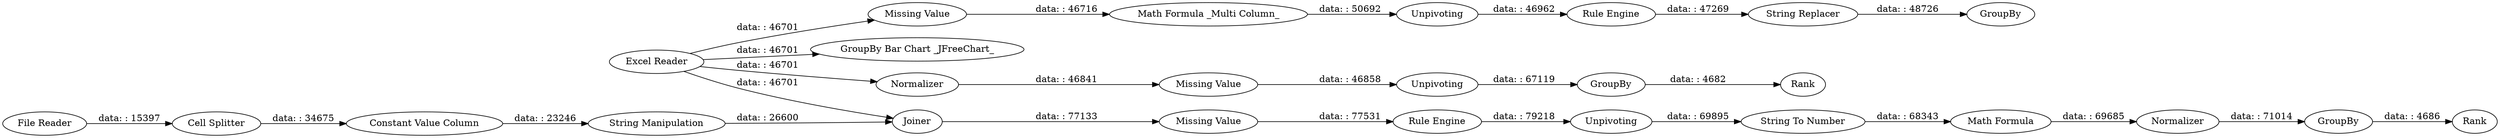 digraph {
	"176571152550532864_42" [label="String Replacer"]
	"176571152550532864_15" [label="File Reader"]
	"176571152550532864_12" [label=GroupBy]
	"176571152550532864_27" [label="Math Formula"]
	"176571152550532864_38" [label="Missing Value"]
	"176571152550532864_28" [label="String To Number"]
	"176571152550532864_1" [label="Excel Reader"]
	"176571152550532864_26" [label=Unpivoting]
	"176571152550532864_4" [label="GroupBy Bar Chart _JFreeChart_"]
	"176571152550532864_43" [label=GroupBy]
	"176571152550532864_40" [label=Unpivoting]
	"176571152550532864_37" [label="Math Formula _Multi Column_"]
	"176571152550532864_41" [label="Rule Engine"]
	"176571152550532864_24" [label="Missing Value"]
	"176571152550532864_25" [label="Rule Engine"]
	"176571152550532864_35" [label=Rank]
	"176571152550532864_17" [label="Constant Value Column"]
	"176571152550532864_7" [label="Missing Value"]
	"176571152550532864_11" [label=Unpivoting]
	"176571152550532864_19" [label="String Manipulation"]
	"176571152550532864_16" [label="Cell Splitter"]
	"176571152550532864_6" [label=Normalizer]
	"176571152550532864_18" [label=Joiner]
	"176571152550532864_34" [label=Rank]
	"176571152550532864_29" [label=GroupBy]
	"176571152550532864_30" [label=Normalizer]
	"176571152550532864_7" -> "176571152550532864_11" [label="data: : 46858"]
	"176571152550532864_27" -> "176571152550532864_30" [label="data: : 69685"]
	"176571152550532864_30" -> "176571152550532864_29" [label="data: : 71014"]
	"176571152550532864_38" -> "176571152550532864_37" [label="data: : 46716"]
	"176571152550532864_12" -> "176571152550532864_34" [label="data: : 4682"]
	"176571152550532864_6" -> "176571152550532864_7" [label="data: : 46841"]
	"176571152550532864_15" -> "176571152550532864_16" [label="data: : 15397"]
	"176571152550532864_42" -> "176571152550532864_43" [label="data: : 48726"]
	"176571152550532864_25" -> "176571152550532864_26" [label="data: : 79218"]
	"176571152550532864_1" -> "176571152550532864_6" [label="data: : 46701"]
	"176571152550532864_19" -> "176571152550532864_18" [label="data: : 26600"]
	"176571152550532864_18" -> "176571152550532864_24" [label="data: : 77133"]
	"176571152550532864_17" -> "176571152550532864_19" [label="data: : 23246"]
	"176571152550532864_16" -> "176571152550532864_17" [label="data: : 34675"]
	"176571152550532864_1" -> "176571152550532864_38" [label="data: : 46701"]
	"176571152550532864_26" -> "176571152550532864_28" [label="data: : 69895"]
	"176571152550532864_11" -> "176571152550532864_12" [label="data: : 67119"]
	"176571152550532864_40" -> "176571152550532864_41" [label="data: : 46962"]
	"176571152550532864_24" -> "176571152550532864_25" [label="data: : 77531"]
	"176571152550532864_41" -> "176571152550532864_42" [label="data: : 47269"]
	"176571152550532864_1" -> "176571152550532864_4" [label="data: : 46701"]
	"176571152550532864_37" -> "176571152550532864_40" [label="data: : 50692"]
	"176571152550532864_29" -> "176571152550532864_35" [label="data: : 4686"]
	"176571152550532864_28" -> "176571152550532864_27" [label="data: : 68343"]
	"176571152550532864_1" -> "176571152550532864_18" [label="data: : 46701"]
	rankdir=LR
}
